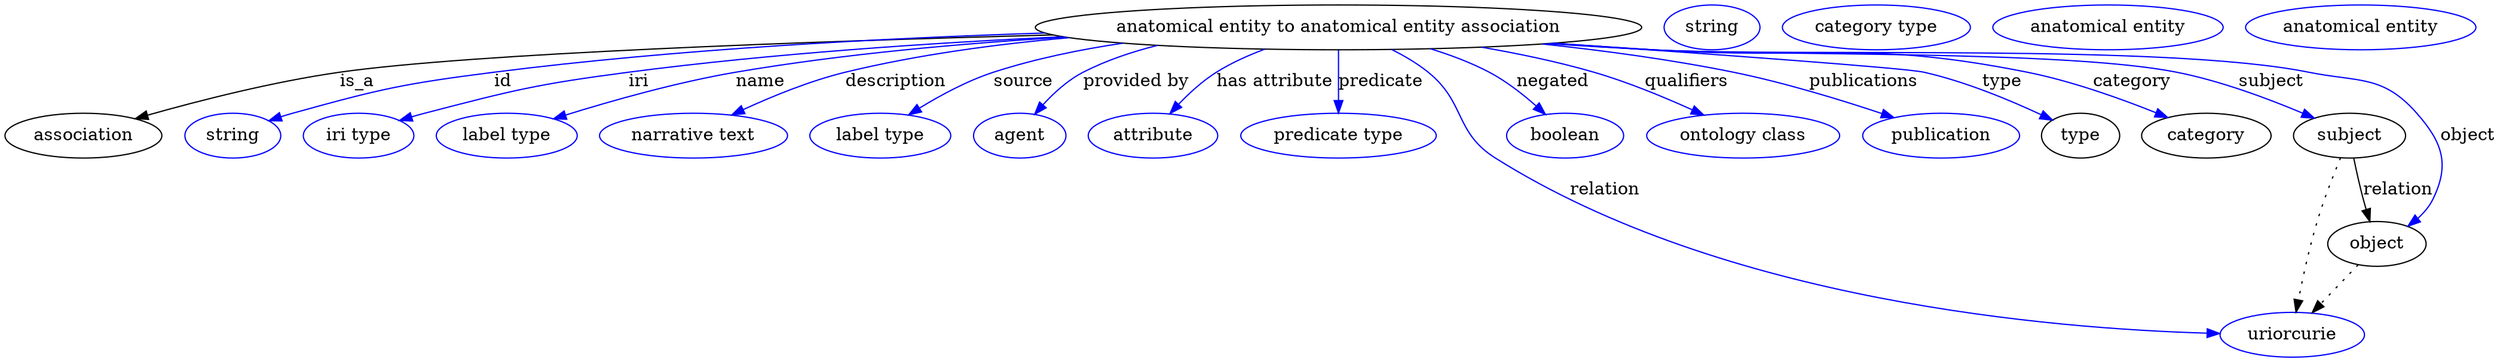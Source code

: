 digraph {
	graph [bb="0,0,1998,283"];
	node [label="\N"];
	"anatomical entity to anatomical entity association"	 [height=0.5,
		label="anatomical entity to anatomical entity association",
		pos="1070,265",
		width=6.7702];
	association	 [height=0.5,
		pos="63.044,178",
		width=1.7512];
	"anatomical entity to anatomical entity association" -> association	 [label=is_a,
		lp="281.04,221.5",
		pos="e,105.92,191.39 836.94,259.72 639.75,254.29 372.85,244.44 267.04,229 214.82,221.38 156.51,206.1 115.66,194.24"];
	id	 [color=blue,
		height=0.5,
		label=string,
		pos="182.04,178",
		width=1.0652];
	"anatomical entity to anatomical entity association" -> id	 [color=blue,
		label=id,
		lp="398.04,221.5",
		pos="e,211.25,189.78 851.55,256.95 687.5,250.24 476.96,240.02 391.04,229 318.59,219.71 300.23,216.22 230.04,196 227.06,195.14 224,194.18 \
220.94,193.17",
		style=solid];
	iri	 [color=blue,
		height=0.5,
		label="iri type",
		pos="283.04,178",
		width=1.2277];
	"anatomical entity to anatomical entity association" -> iri	 [color=blue,
		label=iri,
		lp="507.04,221.5",
		pos="e,316.21,189.99 845.63,257.95 740.12,252.82 612.78,244.03 499.04,229 425.77,219.32 407.41,215.26 336.04,196 332.71,195.1 329.27,\
194.1 325.83,193.05",
		style=solid];
	name	 [color=blue,
		height=0.5,
		label="label type",
		pos="402.04,178",
		width=1.5707];
	"anatomical entity to anatomical entity association" -> name	 [color=blue,
		label=name,
		lp="605.04,221.5",
		pos="e,440.8,191.21 873.46,254.34 764.05,247.63 639.26,238.47 585.04,229 538.72,220.91 487.22,206.01 450.69,194.39",
		style=solid];
	description	 [color=blue,
		height=0.5,
		label="narrative text",
		pos="552.04,178",
		width=2.0943];
	"anatomical entity to anatomical entity association" -> description	 [color=blue,
		label=description,
		lp="714.04,221.5",
		pos="e,583.47,194.42 882.34,253.48 799.73,247.28 712.58,238.87 673.04,229 645.25,222.06 615.58,209.64 592.58,198.8",
		style=solid];
	source	 [color=blue,
		height=0.5,
		label="label type",
		pos="702.04,178",
		width=1.5707];
	"anatomical entity to anatomical entity association" -> source	 [color=blue,
		label=source,
		lp="816.54,221.5",
		pos="e,725.3,194.53 920.39,250.77 868.13,244.71 816.45,237.15 792.04,229 771.63,222.19 750.61,210.58 734.03,200.16",
		style=solid];
	"provided by"	 [color=blue,
		height=0.5,
		label=agent,
		pos="814.04,178",
		width=1.0291];
	"anatomical entity to anatomical entity association" -> "provided by"	 [color=blue,
		label="provided by",
		lp="907.54,221.5",
		pos="e,826.79,195.44 946.04,249.46 911.92,243.81 880.15,236.86 865.04,229 853.07,222.77 842.13,212.74 833.49,203.22",
		style=solid];
	"has attribute"	 [color=blue,
		height=0.5,
		label=attribute,
		pos="921.04,178",
		width=1.4443];
	"anatomical entity to anatomical entity association" -> "has attribute"	 [color=blue,
		label="has attribute",
		lp="1019,221.5",
		pos="e,935.12,195.55 1009.8,247.54 996.83,242.52 983.58,236.37 972.04,229 961,221.94 950.46,212.13 941.86,202.99",
		style=solid];
	predicate	 [color=blue,
		height=0.5,
		label="predicate type",
		pos="1070,178",
		width=2.1845];
	"anatomical entity to anatomical entity association" -> predicate	 [color=blue,
		label=predicate,
		lp="1104.5,221.5",
		pos="e,1070,196 1070,246.97 1070,235.19 1070,219.56 1070,206.16",
		style=solid];
	relation	 [color=blue,
		height=0.5,
		label=uriorcurie,
		pos="1834,18",
		width=1.6068];
	"anatomical entity to anatomical entity association" -> relation	 [color=blue,
		label=relation,
		lp="1298,134.5",
		pos="e,1780.8,25.082 1114.5,247.13 1124.4,242.06 1134.5,235.99 1143,229 1172.9,204.48 1163.4,180.78 1196,160 1292,98.867 1628.9,46.396 \
1770.6,26.513",
		style=solid];
	negated	 [color=blue,
		height=0.5,
		label=boolean,
		pos="1252,178",
		width=1.2999];
	"anatomical entity to anatomical entity association" -> negated	 [color=blue,
		label=negated,
		lp="1242,221.5",
		pos="e,1235.3,195.26 1145.2,247.82 1160.8,242.83 1176.9,236.62 1191,229 1204.2,221.92 1217.2,211.7 1227.7,202.26",
		style=solid];
	qualifiers	 [color=blue,
		height=0.5,
		label="ontology class",
		pos="1394,178",
		width=2.1484];
	"anatomical entity to anatomical entity association" -> qualifiers	 [color=blue,
		label=qualifiers,
		lp="1350,221.5",
		pos="e,1361.5,194.39 1187.4,249.19 1216.4,243.98 1247.1,237.33 1275,229 1301.4,221.14 1329.8,209.13 1352.2,198.73",
		style=solid];
	publications	 [color=blue,
		height=0.5,
		label=publication,
		pos="1552,178",
		width=1.7512];
	"anatomical entity to anatomical entity association" -> publications	 [color=blue,
		label=publications,
		lp="1487,221.5",
		pos="e,1513.5,192.26 1238.5,251.92 1287.1,246.53 1339.9,239.11 1388,229 1427.7,220.67 1471.5,206.8 1503.8,195.63",
		style=solid];
	type	 [height=0.5,
		pos="1664,178",
		width=0.86659];
	"anatomical entity to anatomical entity association" -> type	 [color=blue,
		label=type,
		lp="1599,221.5",
		pos="e,1640.5,189.97 1245.8,252.53 1371.4,243.43 1520.6,232.17 1535,229 1569,221.53 1605.8,206.24 1631.3,194.34",
		style=solid];
	category	 [height=0.5,
		pos="1765,178",
		width=1.4443];
	"anatomical entity to anatomical entity association" -> category	 [color=blue,
		label=category,
		lp="1705,221.5",
		pos="e,1732.7,192.19 1244.2,252.37 1270.6,250.52 1297.6,248.68 1323,247 1454.6,238.32 1489.8,254.98 1619,229 1655.2,221.73 1694.6,207.56 \
1723.4,196",
		style=solid];
	subject	 [height=0.5,
		pos="1880,178",
		width=1.2457];
	"anatomical entity to anatomical entity association" -> subject	 [color=blue,
		label=subject,
		lp="1817.5,221.5",
		pos="e,1850.7,191.79 1241.1,252.17 1268.5,250.31 1296.6,248.51 1323,247 1415.9,241.7 1649.9,247.23 1741,229 1776.1,221.99 1814.1,207.54 \
1841.5,195.81",
		style=solid];
	object	 [height=0.5,
		pos="1902,91",
		width=1.1013];
	"anatomical entity to anatomical entity association" -> object	 [color=blue,
		label=object,
		lp="1975.5,178",
		pos="e,1927.5,105.11 1239.8,252.06 1267.6,250.19 1296.1,248.42 1323,247 1439.6,240.86 1733.6,252.23 1848,229 1888.2,220.85 1907,226.77 \
1934,196 1954.6,172.55 1960.6,155.13 1947,127 1944.3,121.2 1940,116.04 1935.3,111.57",
		style=solid];
	association_type	 [color=blue,
		height=0.5,
		label=string,
		pos="1370,265",
		width=1.0652];
	association_category	 [color=blue,
		height=0.5,
		label="category type",
		pos="1502,265",
		width=2.0943];
	subject -> relation	 [pos="e,1836.9,36.006 1872.1,160.13 1866.2,146.37 1858.3,126.75 1853,109 1846.8,88.182 1841.9,64.102 1838.6,45.943",
		style=dotted];
	subject -> object	 [label=relation,
		lp="1919,134.5",
		pos="e,1896.3,108.86 1883.5,159.97 1885.5,150.18 1888.2,137.87 1891,127 1891.7,124.31 1892.5,121.51 1893.3,118.73"];
	"anatomical entity to anatomical entity association_subject"	 [color=blue,
		height=0.5,
		label="anatomical entity",
		pos="1688,265",
		width=2.5637];
	object -> relation	 [pos="e,1850.2,35.346 1886.3,74.069 1877.6,64.805 1866.8,53.154 1857.2,42.876",
		style=dotted];
	"anatomical entity to anatomical entity association_object"	 [color=blue,
		height=0.5,
		label="anatomical entity",
		pos="1891,265",
		width=2.5637];
}
